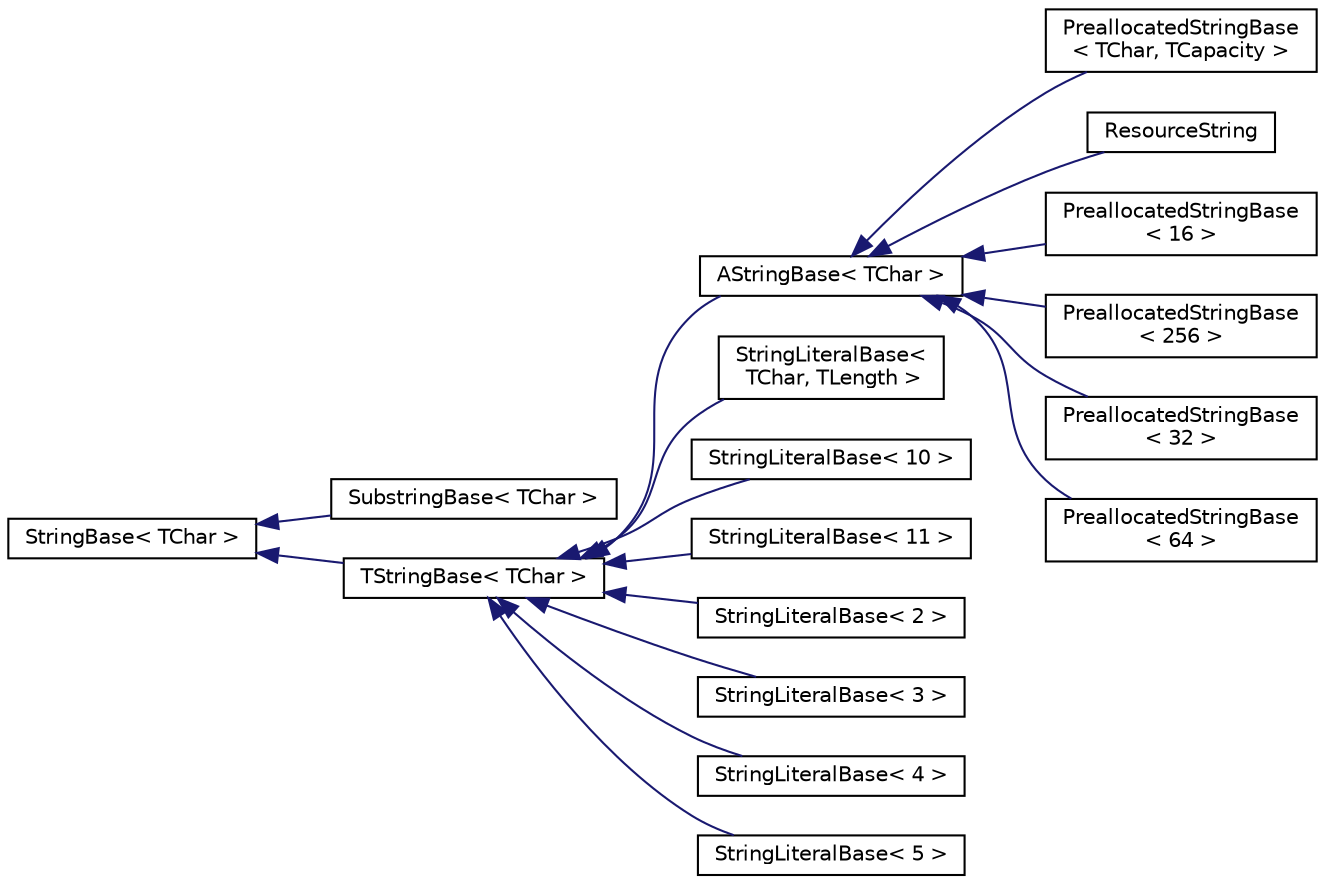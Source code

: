 digraph "Graphical Class Hierarchy"
{
  edge [fontname="Helvetica",fontsize="10",labelfontname="Helvetica",labelfontsize="10"];
  node [fontname="Helvetica",fontsize="10",shape=record];
  rankdir="LR";
  Node0 [label="StringBase\< TChar \>",height=0.2,width=0.4,color="black", fillcolor="white", style="filled",URL="$classaworx_1_1lib_1_1strings_1_1StringBase.html"];
  Node0 -> Node1 [dir="back",color="midnightblue",fontsize="10",style="solid",fontname="Helvetica"];
  Node1 [label="SubstringBase\< TChar \>",height=0.2,width=0.4,color="black", fillcolor="white", style="filled",URL="$classaworx_1_1lib_1_1strings_1_1SubstringBase.html"];
  Node0 -> Node2 [dir="back",color="midnightblue",fontsize="10",style="solid",fontname="Helvetica"];
  Node2 [label="TStringBase\< TChar \>",height=0.2,width=0.4,color="black", fillcolor="white", style="filled",URL="$classaworx_1_1lib_1_1strings_1_1TStringBase.html"];
  Node2 -> Node3 [dir="back",color="midnightblue",fontsize="10",style="solid",fontname="Helvetica"];
  Node3 [label="AStringBase\< TChar \>",height=0.2,width=0.4,color="black", fillcolor="white", style="filled",URL="$classaworx_1_1lib_1_1strings_1_1AStringBase.html"];
  Node3 -> Node4 [dir="back",color="midnightblue",fontsize="10",style="solid",fontname="Helvetica"];
  Node4 [label="PreallocatedStringBase\l\< TChar, TCapacity \>",height=0.2,width=0.4,color="black", fillcolor="white", style="filled",URL="$classaworx_1_1lib_1_1strings_1_1PreallocatedStringBase.html"];
  Node3 -> Node5 [dir="back",color="midnightblue",fontsize="10",style="solid",fontname="Helvetica"];
  Node5 [label="ResourceString",height=0.2,width=0.4,color="black", fillcolor="white", style="filled",URL="$structaworx_1_1lib_1_1strings_1_1ResourceString.html"];
  Node3 -> Node6 [dir="back",color="midnightblue",fontsize="10",style="solid",fontname="Helvetica"];
  Node6 [label="PreallocatedStringBase\l\< 16 \>",height=0.2,width=0.4,color="black", fillcolor="white", style="filled",URL="$classaworx_1_1lib_1_1strings_1_1PreallocatedStringBase.html"];
  Node3 -> Node7 [dir="back",color="midnightblue",fontsize="10",style="solid",fontname="Helvetica"];
  Node7 [label="PreallocatedStringBase\l\< 256 \>",height=0.2,width=0.4,color="black", fillcolor="white", style="filled",URL="$classaworx_1_1lib_1_1strings_1_1PreallocatedStringBase.html"];
  Node3 -> Node8 [dir="back",color="midnightblue",fontsize="10",style="solid",fontname="Helvetica"];
  Node8 [label="PreallocatedStringBase\l\< 32 \>",height=0.2,width=0.4,color="black", fillcolor="white", style="filled",URL="$classaworx_1_1lib_1_1strings_1_1PreallocatedStringBase.html"];
  Node3 -> Node9 [dir="back",color="midnightblue",fontsize="10",style="solid",fontname="Helvetica"];
  Node9 [label="PreallocatedStringBase\l\< 64 \>",height=0.2,width=0.4,color="black", fillcolor="white", style="filled",URL="$classaworx_1_1lib_1_1strings_1_1PreallocatedStringBase.html"];
  Node2 -> Node10 [dir="back",color="midnightblue",fontsize="10",style="solid",fontname="Helvetica"];
  Node10 [label="StringLiteralBase\<\l TChar, TLength \>",height=0.2,width=0.4,color="black", fillcolor="white", style="filled",URL="$classaworx_1_1lib_1_1strings_1_1StringLiteralBase.html"];
  Node2 -> Node11 [dir="back",color="midnightblue",fontsize="10",style="solid",fontname="Helvetica"];
  Node11 [label="StringLiteralBase\< 10 \>",height=0.2,width=0.4,color="black", fillcolor="white", style="filled",URL="$classaworx_1_1lib_1_1strings_1_1StringLiteralBase.html"];
  Node2 -> Node12 [dir="back",color="midnightblue",fontsize="10",style="solid",fontname="Helvetica"];
  Node12 [label="StringLiteralBase\< 11 \>",height=0.2,width=0.4,color="black", fillcolor="white", style="filled",URL="$classaworx_1_1lib_1_1strings_1_1StringLiteralBase.html"];
  Node2 -> Node13 [dir="back",color="midnightblue",fontsize="10",style="solid",fontname="Helvetica"];
  Node13 [label="StringLiteralBase\< 2 \>",height=0.2,width=0.4,color="black", fillcolor="white", style="filled",URL="$classaworx_1_1lib_1_1strings_1_1StringLiteralBase.html"];
  Node2 -> Node14 [dir="back",color="midnightblue",fontsize="10",style="solid",fontname="Helvetica"];
  Node14 [label="StringLiteralBase\< 3 \>",height=0.2,width=0.4,color="black", fillcolor="white", style="filled",URL="$classaworx_1_1lib_1_1strings_1_1StringLiteralBase.html"];
  Node2 -> Node15 [dir="back",color="midnightblue",fontsize="10",style="solid",fontname="Helvetica"];
  Node15 [label="StringLiteralBase\< 4 \>",height=0.2,width=0.4,color="black", fillcolor="white", style="filled",URL="$classaworx_1_1lib_1_1strings_1_1StringLiteralBase.html"];
  Node2 -> Node16 [dir="back",color="midnightblue",fontsize="10",style="solid",fontname="Helvetica"];
  Node16 [label="StringLiteralBase\< 5 \>",height=0.2,width=0.4,color="black", fillcolor="white", style="filled",URL="$classaworx_1_1lib_1_1strings_1_1StringLiteralBase.html"];
}
